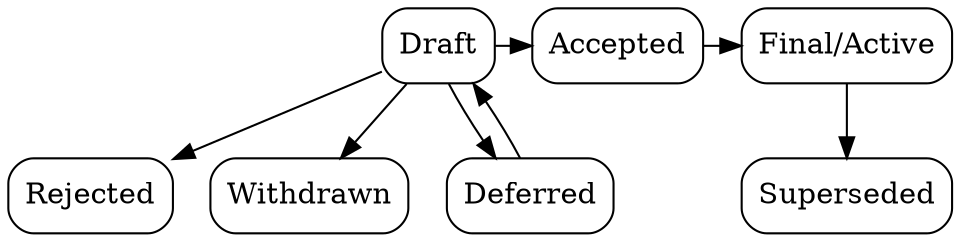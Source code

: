 // Converted into a png with: dot -Tpng -o tap1-flow.png tap1-flow.dot
digraph {
    node[shape=box, style=rounded]

    {rank=same; Accepted, Draft, "Final/Active"}

    Draft -> Accepted 
    Accepted -> "Final/Active"
    Draft -> Rejected
    Draft -> Withdrawn
    Draft -> Deferred
    Deferred -> Draft
    "Final/Active" -> Superseded
}